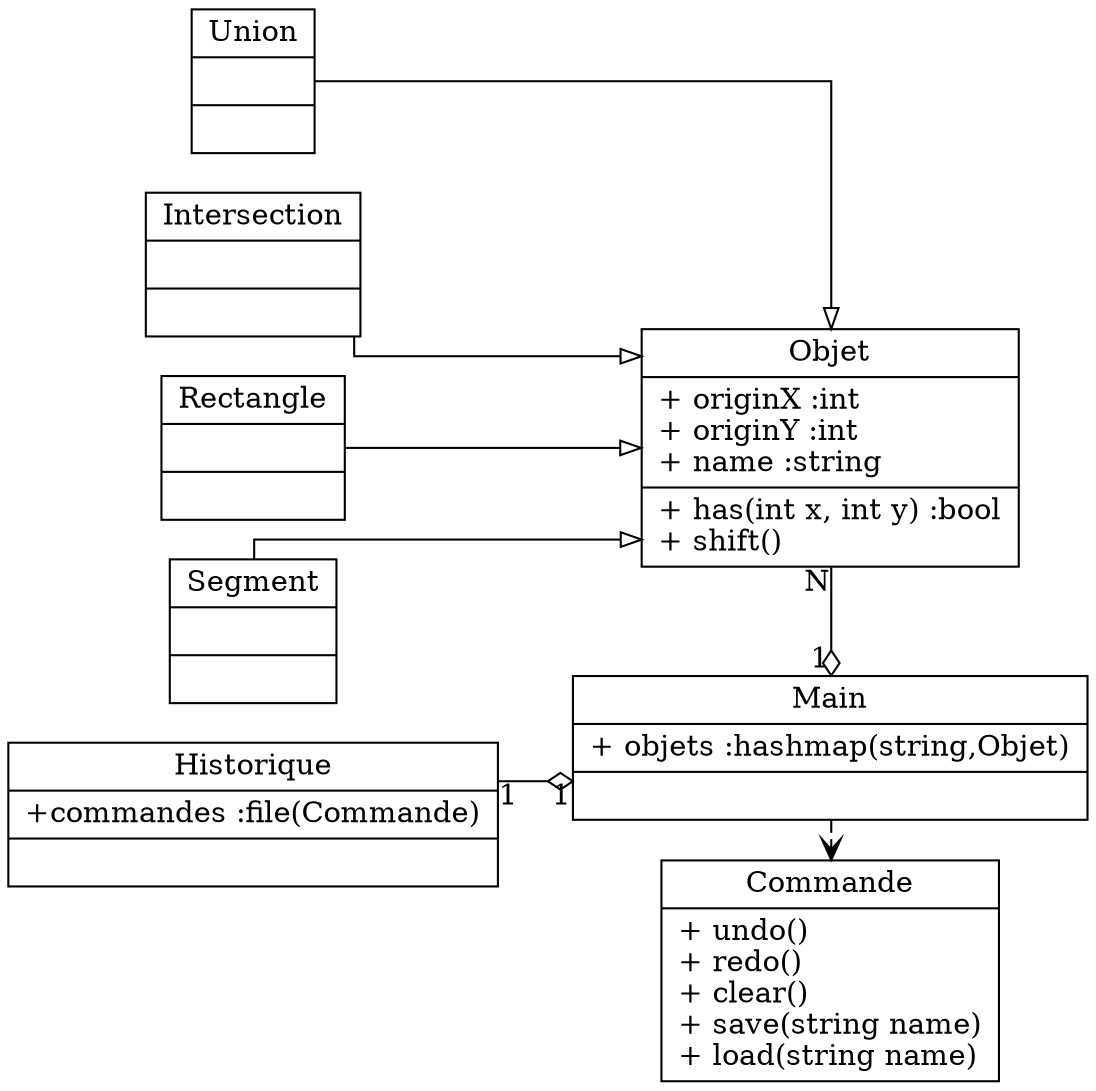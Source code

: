 digraph diagramme {
    rankdir=LR;
    splines=ortho;
    /* Entities */
    subgraph cluster_obj
    {
        Objet [label="Objet|+ originX :int\l+ originY :int\l+ name :string\l|+ has(int x, int y) :bool\l+ shift()\l", shape="record"]
        Union [label="Union||", shape="record"]
        Intersection [label="Intersection||", shape="record"]
        Rectangle [label="Rectangle||", shape="record"]
        Segment [label="Segment||", shape="record"]
        Commande  [label="Commande|+ undo()\l+ redo()\l+ clear()\l+ save(string name)\l+ load(string name)\l", shape="record"]
    }
    Historique [label="Historique|+commandes :file(Commande)|", shape="record"]
    Main [label="Main|+ objets :hashmap(string,Objet)|", shape="record"]
    /* Relationships */
    rank = same {Main, Commande, Objet}
    rank = same {Union, Intersection, Rectangle, Segment}
    Union -> Objet [arrowhead=empty]
    Intersection -> Objet [arrowhead=empty]
    Rectangle -> Objet [arrowhead=empty]
    Segment -> Objet [arrowhead=empty]
    Objet -> Main [arrowhead=ediamond, taillabel=N, headlabel=1]
    Historique -> Main [arrowhead=ediamond, taillabel=1, headlabel=1]
    Main -> Commande [arrowhead=vee, style=dashed]
}
